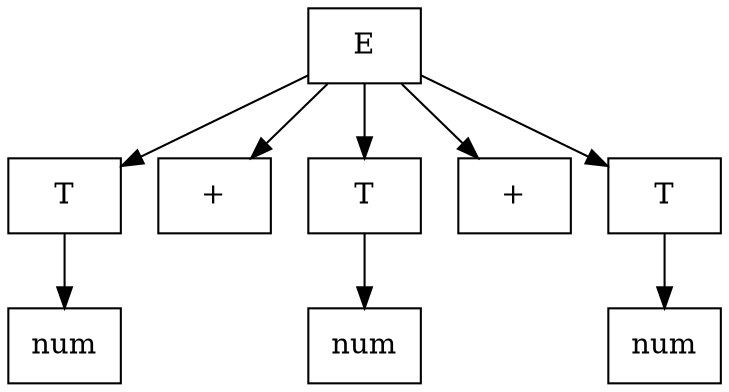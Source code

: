 digraph tree {
0 [label="E",shape=box];0->1;
1 [label="T",shape=box];1->2;
2 [label="num",shape=box];0->3;
3 [label="+",shape=box];0->4;
4 [label="T",shape=box];4->5;
5 [label="num",shape=box];0->6;
6 [label="+",shape=box];0->7;
7 [label="T",shape=box];7->8;
8 [label="num",shape=box];}